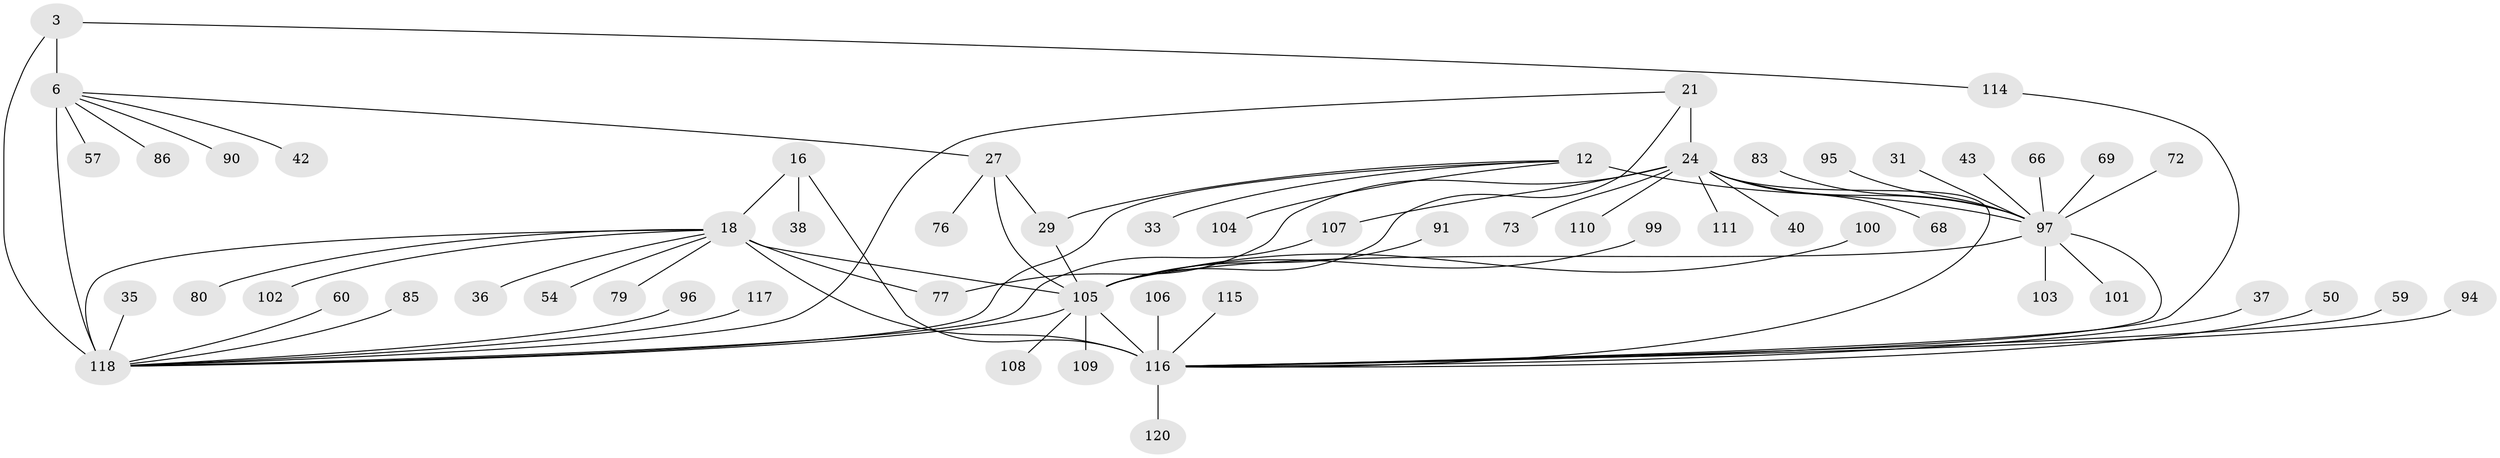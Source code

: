 // original degree distribution, {6: 0.06666666666666667, 12: 0.016666666666666666, 5: 0.041666666666666664, 10: 0.041666666666666664, 7: 0.025, 8: 0.041666666666666664, 9: 0.008333333333333333, 13: 0.016666666666666666, 1: 0.49166666666666664, 4: 0.016666666666666666, 2: 0.16666666666666666, 3: 0.06666666666666667}
// Generated by graph-tools (version 1.1) at 2025/54/03/09/25 04:54:56]
// undirected, 60 vertices, 74 edges
graph export_dot {
graph [start="1"]
  node [color=gray90,style=filled];
  3 [super="+1"];
  6 [super="+5"];
  12 [super="+7+9"];
  16 [super="+14"];
  18 [super="+17"];
  21 [super="+19"];
  24 [super="+23+22"];
  27 [super="+26"];
  29 [super="+28"];
  31;
  33;
  35;
  36;
  37;
  38;
  40;
  42;
  43;
  50;
  54;
  57;
  59;
  60;
  66;
  68;
  69;
  72;
  73;
  76 [super="+74"];
  77 [super="+58"];
  79;
  80 [super="+55"];
  83;
  85;
  86;
  90;
  91;
  94 [super="+62"];
  95 [super="+82"];
  96;
  97 [super="+11"];
  99;
  100;
  101 [super="+84"];
  102 [super="+44"];
  103;
  104 [super="+81"];
  105 [super="+41+87+88"];
  106;
  107 [super="+89"];
  108 [super="+48+63"];
  109;
  110 [super="+56"];
  111;
  114 [super="+113"];
  115;
  116 [super="+47+93+71+15"];
  117 [super="+92"];
  118 [super="+4"];
  120 [super="+45+119"];
  3 -- 6 [weight=4];
  3 -- 114;
  3 -- 118 [weight=4];
  6 -- 27;
  6 -- 42;
  6 -- 90;
  6 -- 86;
  6 -- 57;
  6 -- 118 [weight=4];
  12 -- 29;
  12 -- 33;
  12 -- 104;
  12 -- 118;
  12 -- 97 [weight=9];
  16 -- 18 [weight=4];
  16 -- 38;
  16 -- 116 [weight=4];
  18 -- 79;
  18 -- 118 [weight=2];
  18 -- 36;
  18 -- 54;
  18 -- 105;
  18 -- 116 [weight=5];
  18 -- 102;
  18 -- 80;
  18 -- 77;
  21 -- 24 [weight=8];
  21 -- 118;
  21 -- 105;
  24 -- 73;
  24 -- 77;
  24 -- 116 [weight=2];
  24 -- 68;
  24 -- 40;
  24 -- 107;
  24 -- 110;
  24 -- 111;
  24 -- 97;
  27 -- 29 [weight=4];
  27 -- 76;
  27 -- 105 [weight=4];
  29 -- 105 [weight=4];
  31 -- 97;
  35 -- 118;
  37 -- 116;
  43 -- 97;
  50 -- 116;
  59 -- 116;
  60 -- 118;
  66 -- 97;
  69 -- 97;
  72 -- 97;
  83 -- 97;
  85 -- 118;
  91 -- 105;
  94 -- 116;
  95 -- 97;
  96 -- 118;
  97 -- 101;
  97 -- 103;
  97 -- 105;
  97 -- 116 [weight=2];
  99 -- 105;
  100 -- 105;
  105 -- 108;
  105 -- 109;
  105 -- 116 [weight=2];
  105 -- 118 [weight=2];
  106 -- 116;
  107 -- 118;
  114 -- 116;
  115 -- 116;
  116 -- 120;
  117 -- 118;
}
